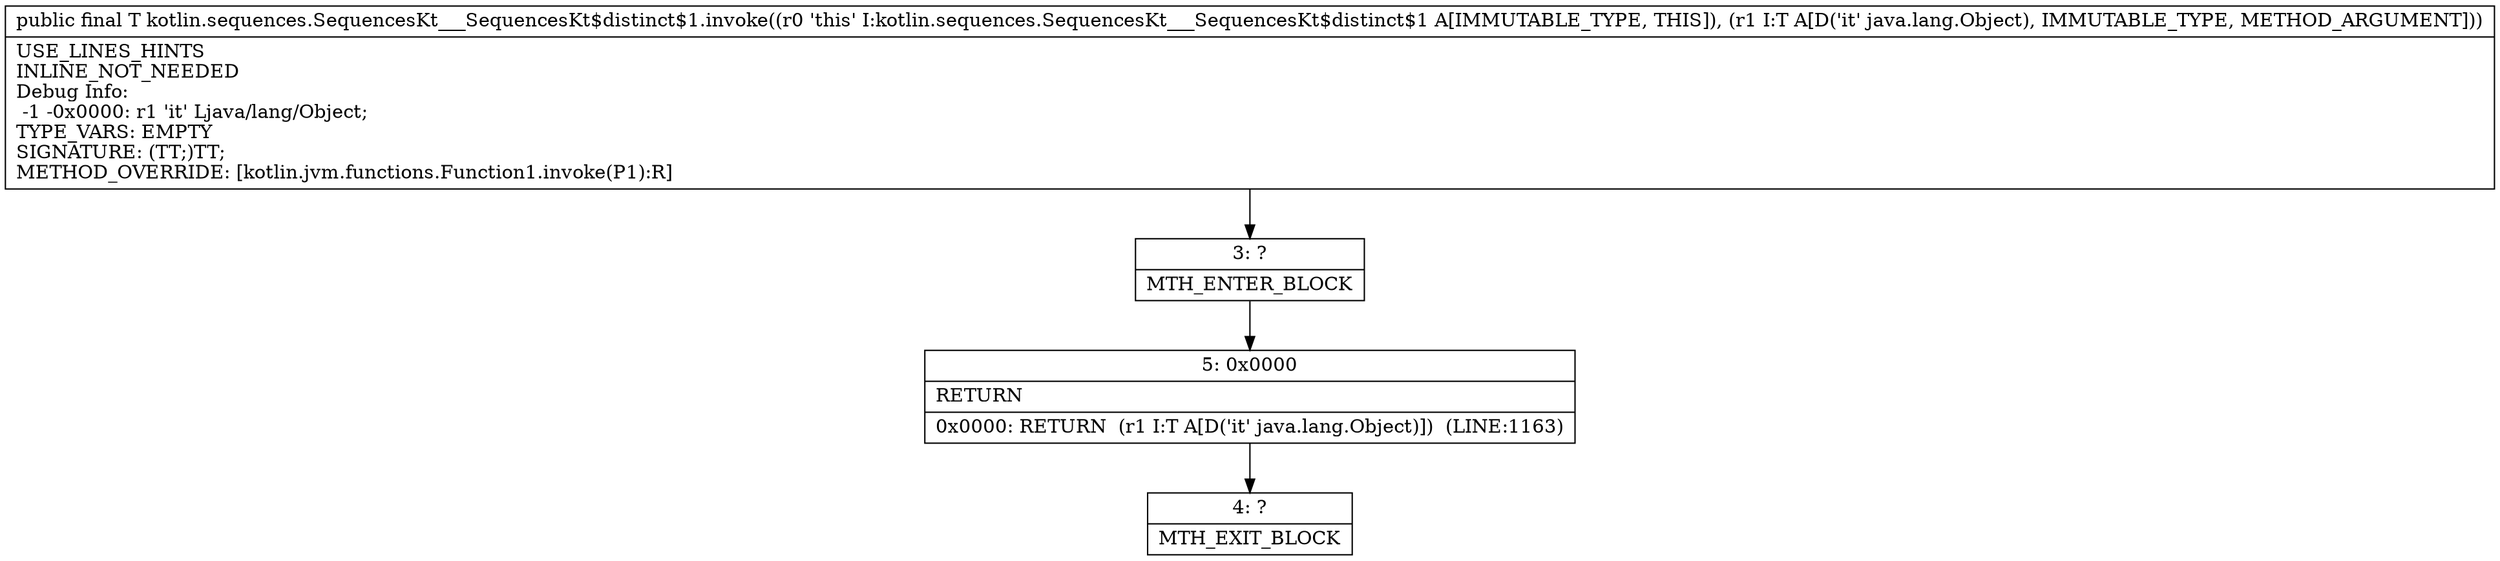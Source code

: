 digraph "CFG forkotlin.sequences.SequencesKt___SequencesKt$distinct$1.invoke(Ljava\/lang\/Object;)Ljava\/lang\/Object;" {
Node_3 [shape=record,label="{3\:\ ?|MTH_ENTER_BLOCK\l}"];
Node_5 [shape=record,label="{5\:\ 0x0000|RETURN\l|0x0000: RETURN  (r1 I:T A[D('it' java.lang.Object)])  (LINE:1163)\l}"];
Node_4 [shape=record,label="{4\:\ ?|MTH_EXIT_BLOCK\l}"];
MethodNode[shape=record,label="{public final T kotlin.sequences.SequencesKt___SequencesKt$distinct$1.invoke((r0 'this' I:kotlin.sequences.SequencesKt___SequencesKt$distinct$1 A[IMMUTABLE_TYPE, THIS]), (r1 I:T A[D('it' java.lang.Object), IMMUTABLE_TYPE, METHOD_ARGUMENT]))  | USE_LINES_HINTS\lINLINE_NOT_NEEDED\lDebug Info:\l  \-1 \-0x0000: r1 'it' Ljava\/lang\/Object;\lTYPE_VARS: EMPTY\lSIGNATURE: (TT;)TT;\lMETHOD_OVERRIDE: [kotlin.jvm.functions.Function1.invoke(P1):R]\l}"];
MethodNode -> Node_3;Node_3 -> Node_5;
Node_5 -> Node_4;
}

